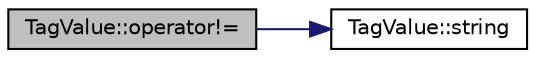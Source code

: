 digraph "TagValue::operator!="
{
 // LATEX_PDF_SIZE
  edge [fontname="Helvetica",fontsize="10",labelfontname="Helvetica",labelfontsize="10"];
  node [fontname="Helvetica",fontsize="10",shape=record];
  rankdir="LR";
  Node1 [label="TagValue::operator!=",height=0.2,width=0.4,color="black", fillcolor="grey75", style="filled", fontcolor="black",tooltip=" "];
  Node1 -> Node2 [color="midnightblue",fontsize="10",style="solid",fontname="Helvetica"];
  Node2 [label="TagValue::string",height=0.2,width=0.4,color="black", fillcolor="white", style="filled",URL="$class_tag_value.html#a3dcb33e9cb91ca3f5a21724a347f2119",tooltip=" "];
}
